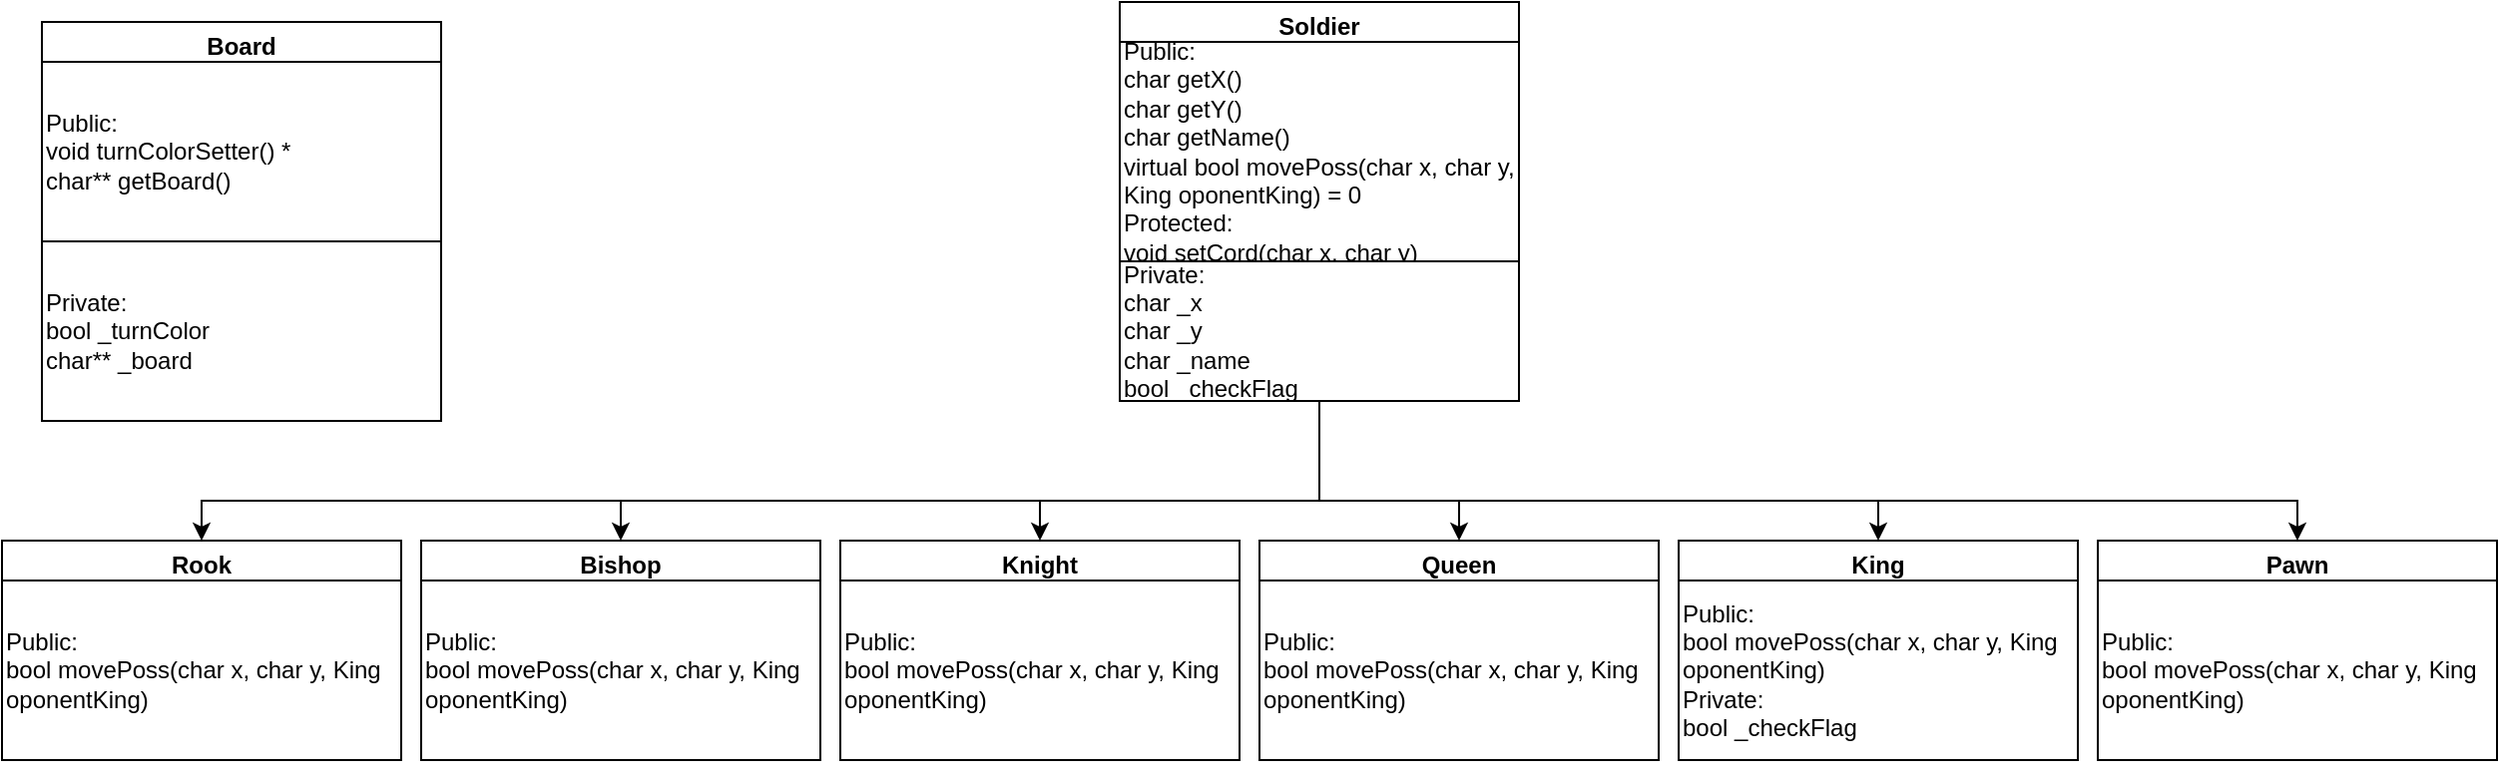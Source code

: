 <mxfile version="15.8.6" type="gitlab">
  <diagram id="pGH3MJxvGGagiAN2fXrj" name="Page-1">
    <mxGraphModel dx="1422" dy="754" grid="1" gridSize="10" guides="1" tooltips="1" connect="1" arrows="1" fold="1" page="1" pageScale="1" pageWidth="850" pageHeight="1100" math="0" shadow="0">
      <root>
        <mxCell id="0" />
        <mxCell id="1" parent="0" />
        <mxCell id="UijCjb44JlrkgClq5106-16" value="" style="edgeStyle=orthogonalEdgeStyle;rounded=0;orthogonalLoop=1;jettySize=auto;html=1;exitX=0.5;exitY=1;exitDx=0;exitDy=0;entryX=0.5;entryY=0;entryDx=0;entryDy=0;" edge="1" parent="1" source="UijCjb44JlrkgClq5106-6" target="UijCjb44JlrkgClq5106-21">
          <mxGeometry relative="1" as="geometry">
            <Array as="points">
              <mxPoint x="720" y="280" />
              <mxPoint x="370" y="280" />
            </Array>
          </mxGeometry>
        </mxCell>
        <mxCell id="UijCjb44JlrkgClq5106-1" value="Board" style="swimlane;" vertex="1" parent="1">
          <mxGeometry x="80" y="40" width="200" height="200" as="geometry" />
        </mxCell>
        <mxCell id="UijCjb44JlrkgClq5106-2" value="Public:&lt;br&gt;void turnColorSetter() *&lt;br&gt;char** getBoard()" style="rounded=0;whiteSpace=wrap;html=1;align=left;" vertex="1" parent="UijCjb44JlrkgClq5106-1">
          <mxGeometry y="20" width="200" height="90" as="geometry" />
        </mxCell>
        <mxCell id="UijCjb44JlrkgClq5106-3" value="Private:&lt;br&gt;bool _turnColor&lt;br&gt;char** _board" style="rounded=0;whiteSpace=wrap;html=1;align=left;" vertex="1" parent="1">
          <mxGeometry x="80" y="150" width="200" height="90" as="geometry" />
        </mxCell>
        <mxCell id="UijCjb44JlrkgClq5106-33" style="edgeStyle=orthogonalEdgeStyle;rounded=0;orthogonalLoop=1;jettySize=auto;html=1;exitX=0.5;exitY=1;exitDx=0;exitDy=0;entryX=0.5;entryY=0;entryDx=0;entryDy=0;" edge="1" parent="1" source="UijCjb44JlrkgClq5106-8" target="UijCjb44JlrkgClq5106-12">
          <mxGeometry relative="1" as="geometry">
            <Array as="points">
              <mxPoint x="720" y="280" />
              <mxPoint x="160" y="280" />
            </Array>
          </mxGeometry>
        </mxCell>
        <mxCell id="UijCjb44JlrkgClq5106-34" style="edgeStyle=orthogonalEdgeStyle;rounded=0;orthogonalLoop=1;jettySize=auto;html=1;exitX=0.5;exitY=1;exitDx=0;exitDy=0;entryX=0.5;entryY=0;entryDx=0;entryDy=0;" edge="1" parent="1" source="UijCjb44JlrkgClq5106-8" target="UijCjb44JlrkgClq5106-27">
          <mxGeometry relative="1" as="geometry">
            <Array as="points">
              <mxPoint x="720" y="280" />
              <mxPoint x="580" y="280" />
            </Array>
          </mxGeometry>
        </mxCell>
        <mxCell id="UijCjb44JlrkgClq5106-6" value="Soldier" style="swimlane;" vertex="1" parent="1">
          <mxGeometry x="620" y="30" width="200" height="200" as="geometry" />
        </mxCell>
        <mxCell id="UijCjb44JlrkgClq5106-7" value="Public:&lt;br&gt;char getX()&lt;br&gt;char getY()&lt;br&gt;char getName()&lt;br&gt;virtual bool movePoss(char x, char y, King oponentKing) = 0&lt;br&gt;Protected:&lt;br&gt;void setCord(char x, char y)" style="rounded=0;whiteSpace=wrap;html=1;align=left;" vertex="1" parent="UijCjb44JlrkgClq5106-6">
          <mxGeometry y="20" width="200" height="110" as="geometry" />
        </mxCell>
        <mxCell id="UijCjb44JlrkgClq5106-8" value="Private:&lt;br&gt;char _x&lt;br&gt;char _y&lt;br&gt;char _name&lt;br&gt;bool _checkFlag" style="rounded=0;whiteSpace=wrap;html=1;align=left;" vertex="1" parent="UijCjb44JlrkgClq5106-6">
          <mxGeometry y="130" width="200" height="70" as="geometry" />
        </mxCell>
        <mxCell id="UijCjb44JlrkgClq5106-12" value="Rook" style="swimlane;" vertex="1" parent="1">
          <mxGeometry x="60" y="300" width="200" height="110" as="geometry" />
        </mxCell>
        <mxCell id="UijCjb44JlrkgClq5106-13" value="Public:&lt;br&gt;bool movePoss(char x, char y, King oponentKing)" style="rounded=0;whiteSpace=wrap;html=1;align=left;" vertex="1" parent="UijCjb44JlrkgClq5106-12">
          <mxGeometry y="20" width="200" height="90" as="geometry" />
        </mxCell>
        <mxCell id="UijCjb44JlrkgClq5106-18" style="edgeStyle=orthogonalEdgeStyle;rounded=0;orthogonalLoop=1;jettySize=auto;html=1;exitX=0.5;exitY=1;exitDx=0;exitDy=0;" edge="1" parent="UijCjb44JlrkgClq5106-12" source="UijCjb44JlrkgClq5106-13" target="UijCjb44JlrkgClq5106-13">
          <mxGeometry relative="1" as="geometry" />
        </mxCell>
        <mxCell id="UijCjb44JlrkgClq5106-21" value="Bishop" style="swimlane;" vertex="1" parent="1">
          <mxGeometry x="270" y="300" width="200" height="110" as="geometry" />
        </mxCell>
        <mxCell id="UijCjb44JlrkgClq5106-22" value="Public:&lt;br&gt;bool movePoss(char x, char y, King oponentKing)" style="rounded=0;whiteSpace=wrap;html=1;align=left;" vertex="1" parent="UijCjb44JlrkgClq5106-21">
          <mxGeometry y="20" width="200" height="90" as="geometry" />
        </mxCell>
        <mxCell id="UijCjb44JlrkgClq5106-23" style="edgeStyle=orthogonalEdgeStyle;rounded=0;orthogonalLoop=1;jettySize=auto;html=1;exitX=0.5;exitY=1;exitDx=0;exitDy=0;" edge="1" parent="UijCjb44JlrkgClq5106-21" source="UijCjb44JlrkgClq5106-22" target="UijCjb44JlrkgClq5106-22">
          <mxGeometry relative="1" as="geometry" />
        </mxCell>
        <mxCell id="UijCjb44JlrkgClq5106-27" value="Knight" style="swimlane;" vertex="1" parent="1">
          <mxGeometry x="480" y="300" width="200" height="110" as="geometry" />
        </mxCell>
        <mxCell id="UijCjb44JlrkgClq5106-28" value="Public:&lt;br&gt;bool movePoss(char x, char y, King oponentKing)" style="rounded=0;whiteSpace=wrap;html=1;align=left;" vertex="1" parent="UijCjb44JlrkgClq5106-27">
          <mxGeometry y="20" width="200" height="90" as="geometry" />
        </mxCell>
        <mxCell id="UijCjb44JlrkgClq5106-29" style="edgeStyle=orthogonalEdgeStyle;rounded=0;orthogonalLoop=1;jettySize=auto;html=1;exitX=0.5;exitY=1;exitDx=0;exitDy=0;" edge="1" parent="UijCjb44JlrkgClq5106-27" source="UijCjb44JlrkgClq5106-28" target="UijCjb44JlrkgClq5106-28">
          <mxGeometry relative="1" as="geometry" />
        </mxCell>
        <mxCell id="UijCjb44JlrkgClq5106-30" value="Queen" style="swimlane;" vertex="1" parent="1">
          <mxGeometry x="690" y="300" width="200" height="110" as="geometry" />
        </mxCell>
        <mxCell id="UijCjb44JlrkgClq5106-31" value="Public:&lt;br&gt;bool movePoss(char x, char y, King oponentKing)" style="rounded=0;whiteSpace=wrap;html=1;align=left;" vertex="1" parent="UijCjb44JlrkgClq5106-30">
          <mxGeometry y="20" width="200" height="90" as="geometry" />
        </mxCell>
        <mxCell id="UijCjb44JlrkgClq5106-32" style="edgeStyle=orthogonalEdgeStyle;rounded=0;orthogonalLoop=1;jettySize=auto;html=1;exitX=0.5;exitY=1;exitDx=0;exitDy=0;" edge="1" parent="UijCjb44JlrkgClq5106-30" source="UijCjb44JlrkgClq5106-31" target="UijCjb44JlrkgClq5106-31">
          <mxGeometry relative="1" as="geometry" />
        </mxCell>
        <mxCell id="UijCjb44JlrkgClq5106-35" style="edgeStyle=orthogonalEdgeStyle;rounded=0;orthogonalLoop=1;jettySize=auto;html=1;entryX=0.5;entryY=0;entryDx=0;entryDy=0;" edge="1" parent="1" target="UijCjb44JlrkgClq5106-30">
          <mxGeometry relative="1" as="geometry">
            <mxPoint x="720" y="240" as="sourcePoint" />
            <Array as="points">
              <mxPoint x="720" y="240" />
              <mxPoint x="720" y="280" />
              <mxPoint x="790" y="280" />
            </Array>
          </mxGeometry>
        </mxCell>
        <mxCell id="UijCjb44JlrkgClq5106-38" value="King" style="swimlane;" vertex="1" parent="1">
          <mxGeometry x="900" y="300" width="200" height="110" as="geometry" />
        </mxCell>
        <mxCell id="UijCjb44JlrkgClq5106-39" value="Public:&lt;br&gt;bool movePoss(char x, char y, King oponentKing)&lt;br&gt;Private:&lt;br&gt;bool _checkFlag" style="rounded=0;whiteSpace=wrap;html=1;align=left;" vertex="1" parent="UijCjb44JlrkgClq5106-38">
          <mxGeometry y="20" width="200" height="90" as="geometry" />
        </mxCell>
        <mxCell id="UijCjb44JlrkgClq5106-40" style="edgeStyle=orthogonalEdgeStyle;rounded=0;orthogonalLoop=1;jettySize=auto;html=1;exitX=0.5;exitY=1;exitDx=0;exitDy=0;" edge="1" parent="UijCjb44JlrkgClq5106-38" source="UijCjb44JlrkgClq5106-39" target="UijCjb44JlrkgClq5106-39">
          <mxGeometry relative="1" as="geometry" />
        </mxCell>
        <mxCell id="UijCjb44JlrkgClq5106-42" style="edgeStyle=orthogonalEdgeStyle;rounded=0;orthogonalLoop=1;jettySize=auto;html=1;exitX=0.5;exitY=1;exitDx=0;exitDy=0;entryX=0.5;entryY=0;entryDx=0;entryDy=0;" edge="1" parent="1" source="UijCjb44JlrkgClq5106-8" target="UijCjb44JlrkgClq5106-38">
          <mxGeometry relative="1" as="geometry">
            <Array as="points">
              <mxPoint x="720" y="280" />
              <mxPoint x="1000" y="280" />
            </Array>
          </mxGeometry>
        </mxCell>
        <mxCell id="UijCjb44JlrkgClq5106-43" value="Pawn" style="swimlane;" vertex="1" parent="1">
          <mxGeometry x="1110" y="300" width="200" height="110" as="geometry" />
        </mxCell>
        <mxCell id="UijCjb44JlrkgClq5106-44" value="Public:&lt;br&gt;bool movePoss(char x, char y, King oponentKing)" style="rounded=0;whiteSpace=wrap;html=1;align=left;" vertex="1" parent="UijCjb44JlrkgClq5106-43">
          <mxGeometry y="20" width="200" height="90" as="geometry" />
        </mxCell>
        <mxCell id="UijCjb44JlrkgClq5106-45" style="edgeStyle=orthogonalEdgeStyle;rounded=0;orthogonalLoop=1;jettySize=auto;html=1;exitX=0.5;exitY=1;exitDx=0;exitDy=0;" edge="1" parent="UijCjb44JlrkgClq5106-43" source="UijCjb44JlrkgClq5106-44" target="UijCjb44JlrkgClq5106-44">
          <mxGeometry relative="1" as="geometry" />
        </mxCell>
        <mxCell id="UijCjb44JlrkgClq5106-46" style="edgeStyle=orthogonalEdgeStyle;rounded=0;orthogonalLoop=1;jettySize=auto;html=1;exitX=0.5;exitY=1;exitDx=0;exitDy=0;entryX=0.5;entryY=0;entryDx=0;entryDy=0;" edge="1" parent="1" source="UijCjb44JlrkgClq5106-8" target="UijCjb44JlrkgClq5106-43">
          <mxGeometry relative="1" as="geometry">
            <Array as="points">
              <mxPoint x="720" y="280" />
              <mxPoint x="1210" y="280" />
            </Array>
          </mxGeometry>
        </mxCell>
      </root>
    </mxGraphModel>
  </diagram>
</mxfile>

